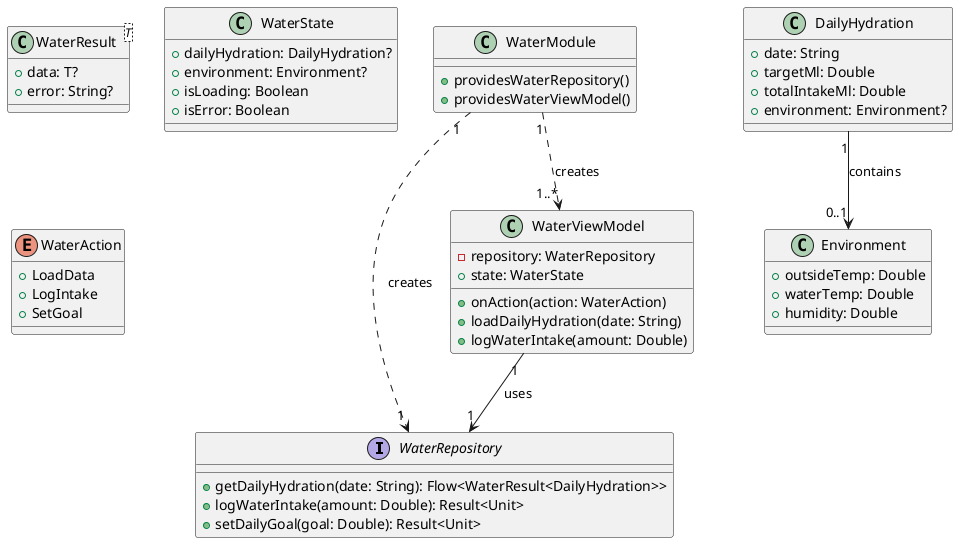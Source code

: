 @startuml WaterModule
' Domain
interface WaterRepository {
  + getDailyHydration(date: String): Flow<WaterResult<DailyHydration>>
  + logWaterIntake(amount: Double): Result<Unit>
  + setDailyGoal(goal: Double): Result<Unit>
}

class DailyHydration {
  + date: String
  + targetMl: Double
  + totalIntakeMl: Double
  + environment: Environment?
}

class Environment {
  + outsideTemp: Double
  + waterTemp: Double
  + humidity: Double
}

class WaterResult<T> {
  + data: T?
  + error: String?
}

' Presentation
class WaterState {
  + dailyHydration: DailyHydration?
  + environment: Environment?
  + isLoading: Boolean
  + isError: Boolean
}

class WaterViewModel {
  - repository: WaterRepository
  + state: WaterState
  + onAction(action: WaterAction)
  + loadDailyHydration(date: String)
  + logWaterIntake(amount: Double)
}

enum WaterAction {
  + LoadData
  + LogIntake
  + SetGoal
}

' DI
class WaterModule {
  + providesWaterRepository()
  + providesWaterViewModel()
}

' Relationships
WaterViewModel "1" --> "1" WaterRepository : uses
WaterModule "1" ..> "1" WaterRepository : creates
WaterModule "1" ..> "1..*" WaterViewModel : creates
DailyHydration "1" --> "0..1" Environment : contains
@enduml
